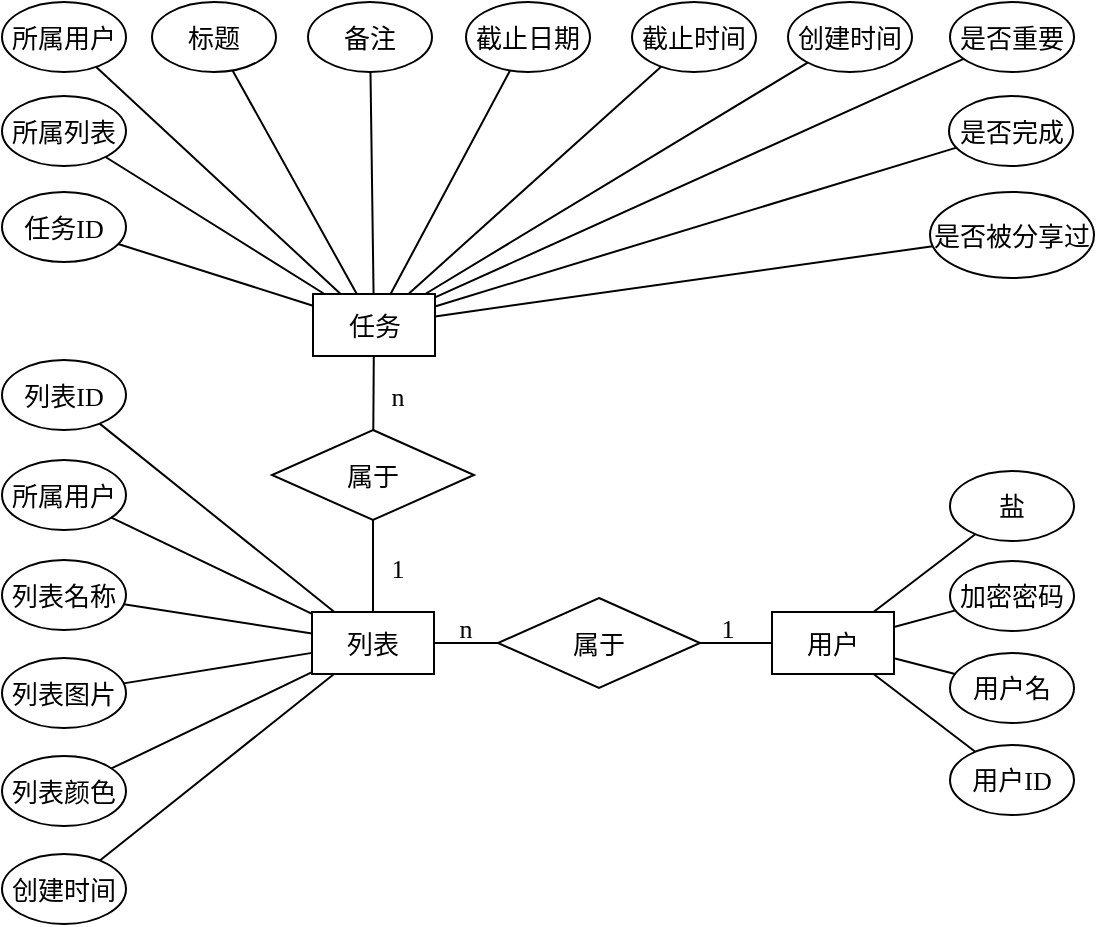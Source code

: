 <mxfile version="17.5.0" type="device"><diagram id="rFraOQ9Nu_gde97Czt9_" name="Page-1"><mxGraphModel dx="824" dy="562" grid="0" gridSize="10" guides="1" tooltips="1" connect="1" arrows="1" fold="1" page="1" pageScale="1" pageWidth="827" pageHeight="1169" background="none" math="0" shadow="0"><root><mxCell id="0"/><mxCell id="1" parent="0"/><mxCell id="qDR4f87jvEjbznJPId6l-53" value="n" style="text;html=1;strokeColor=none;fillColor=none;align=center;verticalAlign=middle;whiteSpace=wrap;rounded=0;fontSize=13;fontFamily=Times New Roman;" parent="1" vertex="1"><mxGeometry x="354" y="360" width="60" height="30" as="geometry"/></mxCell><mxCell id="qDR4f87jvEjbznJPId6l-54" value="列表" style="rounded=0;whiteSpace=wrap;html=1;fontSize=13;fontFamily=宋体;" parent="1" vertex="1"><mxGeometry x="307" y="367" width="61" height="31" as="geometry"/></mxCell><mxCell id="qDR4f87jvEjbznJPId6l-55" value="列表ID" style="ellipse;whiteSpace=wrap;html=1;fontSize=13;fontFamily=宋体;" parent="1" vertex="1"><mxGeometry x="152" y="241" width="62" height="35" as="geometry"/></mxCell><mxCell id="qDR4f87jvEjbznJPId6l-56" value="列表名称" style="ellipse;whiteSpace=wrap;html=1;fontSize=13;fontFamily=宋体;" parent="1" vertex="1"><mxGeometry x="152" y="341" width="62" height="35" as="geometry"/></mxCell><mxCell id="qDR4f87jvEjbznJPId6l-57" value="用户" style="rounded=0;whiteSpace=wrap;html=1;fontSize=13;fontFamily=宋体;" parent="1" vertex="1"><mxGeometry x="537" y="367" width="61" height="31" as="geometry"/></mxCell><mxCell id="qDR4f87jvEjbznJPId6l-58" value="用户&lt;font face=&quot;Times New Roman&quot;&gt;ID&lt;/font&gt;" style="ellipse;whiteSpace=wrap;html=1;fontSize=13;fontFamily=宋体;" parent="1" vertex="1"><mxGeometry x="626" y="433.5" width="62" height="35" as="geometry"/></mxCell><mxCell id="qDR4f87jvEjbznJPId6l-59" value="用户名" style="ellipse;whiteSpace=wrap;html=1;fontSize=13;fontFamily=宋体;" parent="1" vertex="1"><mxGeometry x="626" y="387.5" width="62" height="35" as="geometry"/></mxCell><mxCell id="qDR4f87jvEjbznJPId6l-60" value="加密密码" style="ellipse;whiteSpace=wrap;html=1;fontSize=13;fontFamily=宋体;" parent="1" vertex="1"><mxGeometry x="626" y="341.5" width="62" height="35" as="geometry"/></mxCell><mxCell id="qDR4f87jvEjbznJPId6l-61" value="盐" style="ellipse;whiteSpace=wrap;html=1;fontSize=13;fontFamily=宋体;" parent="1" vertex="1"><mxGeometry x="626" y="296.5" width="62" height="35" as="geometry"/></mxCell><mxCell id="qDR4f87jvEjbznJPId6l-62" value="" style="endArrow=none;html=1;rounded=0;fontSize=13;fontFamily=宋体;" parent="1" source="qDR4f87jvEjbznJPId6l-58" target="qDR4f87jvEjbznJPId6l-57" edge="1"><mxGeometry width="50" height="50" relative="1" as="geometry"><mxPoint x="531" y="429" as="sourcePoint"/><mxPoint x="581" y="379" as="targetPoint"/></mxGeometry></mxCell><mxCell id="qDR4f87jvEjbznJPId6l-63" value="" style="endArrow=none;html=1;rounded=0;fontSize=13;fontFamily=宋体;" parent="1" source="qDR4f87jvEjbznJPId6l-59" target="qDR4f87jvEjbznJPId6l-57" edge="1"><mxGeometry width="50" height="50" relative="1" as="geometry"><mxPoint x="501.075" y="477.894" as="sourcePoint"/><mxPoint x="582.443" y="408" as="targetPoint"/></mxGeometry></mxCell><mxCell id="qDR4f87jvEjbznJPId6l-64" value="" style="endArrow=none;html=1;rounded=0;fontSize=13;fontFamily=宋体;" parent="1" source="qDR4f87jvEjbznJPId6l-60" target="qDR4f87jvEjbznJPId6l-57" edge="1"><mxGeometry width="50" height="50" relative="1" as="geometry"><mxPoint x="571.044" y="475.336" as="sourcePoint"/><mxPoint x="594.998" y="408" as="targetPoint"/></mxGeometry></mxCell><mxCell id="qDR4f87jvEjbznJPId6l-65" value="" style="endArrow=none;html=1;rounded=0;fontSize=13;fontFamily=宋体;" parent="1" source="qDR4f87jvEjbznJPId6l-61" target="qDR4f87jvEjbznJPId6l-57" edge="1"><mxGeometry width="50" height="50" relative="1" as="geometry"><mxPoint x="638.356" y="475.54" as="sourcePoint"/><mxPoint x="607.553" y="408" as="targetPoint"/></mxGeometry></mxCell><mxCell id="qDR4f87jvEjbznJPId6l-66" value="列表图片" style="ellipse;whiteSpace=wrap;html=1;fontSize=13;fontFamily=宋体;" parent="1" vertex="1"><mxGeometry x="152" y="390" width="62" height="35" as="geometry"/></mxCell><mxCell id="qDR4f87jvEjbznJPId6l-67" value="列表颜色" style="ellipse;whiteSpace=wrap;html=1;fontSize=13;fontFamily=宋体;" parent="1" vertex="1"><mxGeometry x="152" y="439" width="62" height="35" as="geometry"/></mxCell><mxCell id="qDR4f87jvEjbznJPId6l-68" value="创建时间" style="ellipse;whiteSpace=wrap;html=1;fontSize=13;fontFamily=宋体;" parent="1" vertex="1"><mxGeometry x="152" y="488" width="62" height="35" as="geometry"/></mxCell><mxCell id="qDR4f87jvEjbznJPId6l-69" value="所属用户" style="ellipse;whiteSpace=wrap;html=1;fontSize=13;fontFamily=宋体;" parent="1" vertex="1"><mxGeometry x="152" y="291" width="62" height="35" as="geometry"/></mxCell><mxCell id="qDR4f87jvEjbznJPId6l-70" value="" style="endArrow=none;html=1;rounded=0;fontSize=13;fontFamily=宋体;" parent="1" source="qDR4f87jvEjbznJPId6l-55" target="qDR4f87jvEjbznJPId6l-54" edge="1"><mxGeometry width="50" height="50" relative="1" as="geometry"><mxPoint x="502.498" y="503.054" as="sourcePoint"/><mxPoint x="586.822" y="433.0" as="targetPoint"/></mxGeometry></mxCell><mxCell id="qDR4f87jvEjbznJPId6l-71" value="" style="endArrow=none;html=1;rounded=0;fontSize=13;fontFamily=宋体;" parent="1" source="qDR4f87jvEjbznJPId6l-69" target="qDR4f87jvEjbznJPId6l-54" edge="1"><mxGeometry width="50" height="50" relative="1" as="geometry"><mxPoint x="356.102" y="183.096" as="sourcePoint"/><mxPoint x="480" y="291" as="targetPoint"/></mxGeometry></mxCell><mxCell id="qDR4f87jvEjbznJPId6l-72" value="" style="endArrow=none;html=1;rounded=0;fontSize=13;fontFamily=宋体;" parent="1" source="qDR4f87jvEjbznJPId6l-56" target="qDR4f87jvEjbznJPId6l-54" edge="1"><mxGeometry width="50" height="50" relative="1" as="geometry"><mxPoint x="361.432" y="206.421" as="sourcePoint"/><mxPoint x="472.576" y="285" as="targetPoint"/></mxGeometry></mxCell><mxCell id="qDR4f87jvEjbznJPId6l-73" value="" style="endArrow=none;html=1;rounded=0;fontSize=13;fontFamily=宋体;" parent="1" source="qDR4f87jvEjbznJPId6l-66" target="qDR4f87jvEjbznJPId6l-54" edge="1"><mxGeometry width="50" height="50" relative="1" as="geometry"><mxPoint x="368.251" y="274.295" as="sourcePoint"/><mxPoint x="464" y="294.223" as="targetPoint"/></mxGeometry></mxCell><mxCell id="qDR4f87jvEjbznJPId6l-74" value="" style="endArrow=none;html=1;rounded=0;fontSize=13;fontFamily=宋体;" parent="1" source="qDR4f87jvEjbznJPId6l-67" target="qDR4f87jvEjbznJPId6l-54" edge="1"><mxGeometry width="50" height="50" relative="1" as="geometry"><mxPoint x="369" y="314" as="sourcePoint"/><mxPoint x="464" y="303.834" as="targetPoint"/></mxGeometry></mxCell><mxCell id="qDR4f87jvEjbznJPId6l-75" value="" style="endArrow=none;html=1;rounded=0;fontSize=13;fontFamily=宋体;" parent="1" source="qDR4f87jvEjbznJPId6l-68" target="qDR4f87jvEjbznJPId6l-54" edge="1"><mxGeometry width="50" height="50" relative="1" as="geometry"><mxPoint x="363.776" y="355.982" as="sourcePoint"/><mxPoint x="464" y="313.445" as="targetPoint"/></mxGeometry></mxCell><mxCell id="qDR4f87jvEjbznJPId6l-76" value="任务" style="rounded=0;whiteSpace=wrap;html=1;fontSize=13;fontFamily=宋体;" parent="1" vertex="1"><mxGeometry x="307.5" y="208" width="61" height="31" as="geometry"/></mxCell><mxCell id="qDR4f87jvEjbznJPId6l-77" value="任务&lt;font face=&quot;Times New Roman&quot;&gt;ID&lt;/font&gt;" style="ellipse;whiteSpace=wrap;html=1;fontSize=13;fontFamily=宋体;" parent="1" vertex="1"><mxGeometry x="152" y="157" width="62" height="35" as="geometry"/></mxCell><mxCell id="qDR4f87jvEjbznJPId6l-78" value="所属列表" style="ellipse;whiteSpace=wrap;html=1;fontSize=13;fontFamily=宋体;" parent="1" vertex="1"><mxGeometry x="152" y="109" width="62" height="35" as="geometry"/></mxCell><mxCell id="qDR4f87jvEjbznJPId6l-79" value="所属用户" style="ellipse;whiteSpace=wrap;html=1;fontSize=13;fontFamily=宋体;" parent="1" vertex="1"><mxGeometry x="152" y="62" width="62" height="35" as="geometry"/></mxCell><mxCell id="qDR4f87jvEjbznJPId6l-80" value="标题" style="ellipse;whiteSpace=wrap;html=1;fontSize=13;fontFamily=宋体;" parent="1" vertex="1"><mxGeometry x="227" y="62" width="62" height="35" as="geometry"/></mxCell><mxCell id="qDR4f87jvEjbznJPId6l-81" value="备注" style="ellipse;whiteSpace=wrap;html=1;fontSize=13;fontFamily=宋体;" parent="1" vertex="1"><mxGeometry x="305" y="62" width="62" height="35" as="geometry"/></mxCell><mxCell id="qDR4f87jvEjbznJPId6l-82" value="截止日期" style="ellipse;whiteSpace=wrap;html=1;fontSize=13;fontFamily=宋体;" parent="1" vertex="1"><mxGeometry x="384" y="62" width="62" height="35" as="geometry"/></mxCell><mxCell id="qDR4f87jvEjbznJPId6l-83" value="截止时间" style="ellipse;whiteSpace=wrap;html=1;fontSize=13;fontFamily=宋体;" parent="1" vertex="1"><mxGeometry x="467" y="62" width="62" height="35" as="geometry"/></mxCell><mxCell id="qDR4f87jvEjbznJPId6l-84" value="创建时间" style="ellipse;whiteSpace=wrap;html=1;fontSize=13;fontFamily=宋体;" parent="1" vertex="1"><mxGeometry x="545" y="62" width="62" height="35" as="geometry"/></mxCell><mxCell id="qDR4f87jvEjbznJPId6l-85" value="是否重要" style="ellipse;whiteSpace=wrap;html=1;fontSize=13;fontFamily=宋体;" parent="1" vertex="1"><mxGeometry x="626" y="62" width="62" height="35" as="geometry"/></mxCell><mxCell id="qDR4f87jvEjbznJPId6l-86" value="是否完成" style="ellipse;whiteSpace=wrap;html=1;fontSize=13;fontFamily=宋体;" parent="1" vertex="1"><mxGeometry x="625.5" y="109" width="62" height="35" as="geometry"/></mxCell><mxCell id="qDR4f87jvEjbznJPId6l-87" value="是否被分享过" style="ellipse;whiteSpace=wrap;html=1;fontSize=13;fontFamily=宋体;" parent="1" vertex="1"><mxGeometry x="616" y="157" width="82" height="43" as="geometry"/></mxCell><mxCell id="qDR4f87jvEjbznJPId6l-88" value="" style="endArrow=none;html=1;rounded=0;fontSize=13;fontFamily=宋体;" parent="1" source="qDR4f87jvEjbznJPId6l-76" target="qDR4f87jvEjbznJPId6l-78" edge="1"><mxGeometry width="50" height="50" relative="1" as="geometry"><mxPoint x="99.269" y="192.84" as="sourcePoint"/><mxPoint x="216.688" y="287.0" as="targetPoint"/></mxGeometry></mxCell><mxCell id="qDR4f87jvEjbznJPId6l-89" value="" style="endArrow=none;html=1;rounded=0;fontSize=13;fontFamily=宋体;" parent="1" source="qDR4f87jvEjbznJPId6l-77" target="qDR4f87jvEjbznJPId6l-76" edge="1"><mxGeometry width="50" height="50" relative="1" as="geometry"><mxPoint x="99.269" y="192.84" as="sourcePoint"/><mxPoint x="216.688" y="287.0" as="targetPoint"/></mxGeometry></mxCell><mxCell id="qDR4f87jvEjbznJPId6l-90" value="" style="endArrow=none;html=1;rounded=0;fontSize=13;fontFamily=宋体;" parent="1" source="qDR4f87jvEjbznJPId6l-76" target="qDR4f87jvEjbznJPId6l-79" edge="1"><mxGeometry width="50" height="50" relative="1" as="geometry"><mxPoint x="344.151" y="218" as="sourcePoint"/><mxPoint x="316.797" y="107.831" as="targetPoint"/></mxGeometry></mxCell><mxCell id="qDR4f87jvEjbznJPId6l-91" value="" style="endArrow=none;html=1;rounded=0;fontSize=13;fontFamily=宋体;" parent="1" source="qDR4f87jvEjbznJPId6l-76" target="qDR4f87jvEjbznJPId6l-80" edge="1"><mxGeometry width="50" height="50" relative="1" as="geometry"><mxPoint x="352.395" y="218" as="sourcePoint"/><mxPoint x="383.643" y="107.784" as="targetPoint"/></mxGeometry></mxCell><mxCell id="qDR4f87jvEjbznJPId6l-92" value="" style="endArrow=none;html=1;rounded=0;fontSize=13;fontFamily=宋体;" parent="1" source="qDR4f87jvEjbznJPId6l-76" target="qDR4f87jvEjbznJPId6l-81" edge="1"><mxGeometry width="50" height="50" relative="1" as="geometry"><mxPoint x="360.621" y="218" as="sourcePoint"/><mxPoint x="451.501" y="106.387" as="targetPoint"/></mxGeometry></mxCell><mxCell id="qDR4f87jvEjbznJPId6l-93" value="" style="endArrow=none;html=1;rounded=0;fontSize=13;fontFamily=宋体;" parent="1" source="qDR4f87jvEjbznJPId6l-76" target="qDR4f87jvEjbznJPId6l-82" edge="1"><mxGeometry width="50" height="50" relative="1" as="geometry"><mxPoint x="368.864" y="218" as="sourcePoint"/><mxPoint x="521.735" y="104.43" as="targetPoint"/></mxGeometry></mxCell><mxCell id="qDR4f87jvEjbznJPId6l-94" value="" style="endArrow=none;html=1;rounded=0;fontSize=13;fontFamily=宋体;" parent="1" source="qDR4f87jvEjbznJPId6l-76" target="qDR4f87jvEjbznJPId6l-83" edge="1"><mxGeometry width="50" height="50" relative="1" as="geometry"><mxPoint x="378.5" y="219.08" as="sourcePoint"/><mxPoint x="516.726" y="153.731" as="targetPoint"/></mxGeometry></mxCell><mxCell id="qDR4f87jvEjbznJPId6l-95" value="" style="endArrow=none;html=1;rounded=0;fontSize=13;fontFamily=宋体;" parent="1" source="qDR4f87jvEjbznJPId6l-76" target="qDR4f87jvEjbznJPId6l-84" edge="1"><mxGeometry width="50" height="50" relative="1" as="geometry"><mxPoint x="378.5" y="227.32" as="sourcePoint"/><mxPoint x="511.32" y="200.408" as="targetPoint"/></mxGeometry></mxCell><mxCell id="qDR4f87jvEjbznJPId6l-96" value="" style="endArrow=none;html=1;rounded=0;fontSize=13;fontFamily=宋体;" parent="1" source="qDR4f87jvEjbznJPId6l-76" target="qDR4f87jvEjbznJPId6l-85" edge="1"><mxGeometry width="50" height="50" relative="1" as="geometry"><mxPoint x="378.5" y="235.749" as="sourcePoint"/><mxPoint x="509.719" y="245.423" as="targetPoint"/></mxGeometry></mxCell><mxCell id="qDR4f87jvEjbznJPId6l-97" value="" style="endArrow=none;html=1;rounded=0;fontSize=13;fontFamily=宋体;" parent="1" source="qDR4f87jvEjbznJPId6l-76" target="qDR4f87jvEjbznJPId6l-86" edge="1"><mxGeometry width="50" height="50" relative="1" as="geometry"><mxPoint x="378.5" y="243.646" as="sourcePoint"/><mxPoint x="513.764" y="288.643" as="targetPoint"/></mxGeometry></mxCell><mxCell id="qDR4f87jvEjbznJPId6l-98" value="" style="endArrow=none;html=1;rounded=0;fontSize=13;fontFamily=宋体;" parent="1" source="qDR4f87jvEjbznJPId6l-76" target="qDR4f87jvEjbznJPId6l-87" edge="1"><mxGeometry width="50" height="50" relative="1" as="geometry"><mxPoint x="374.155" y="249" as="sourcePoint"/><mxPoint x="519.049" y="334.866" as="targetPoint"/></mxGeometry></mxCell><mxCell id="qDR4f87jvEjbznJPId6l-99" value="属于" style="rhombus;whiteSpace=wrap;html=1;fontSize=13;fontFamily=宋体;" parent="1" vertex="1"><mxGeometry x="400" y="360" width="101" height="45" as="geometry"/></mxCell><mxCell id="qDR4f87jvEjbznJPId6l-100" value="" style="endArrow=none;html=1;rounded=0;fontSize=13;fontFamily=宋体;" parent="1" source="qDR4f87jvEjbznJPId6l-99" target="qDR4f87jvEjbznJPId6l-57" edge="1"><mxGeometry width="50" height="50" relative="1" as="geometry"><mxPoint x="476" y="382.5" as="sourcePoint"/><mxPoint x="532" y="311" as="targetPoint"/></mxGeometry></mxCell><mxCell id="qDR4f87jvEjbznJPId6l-101" value="" style="endArrow=none;html=1;rounded=0;startArrow=none;fontSize=13;fontFamily=宋体;" parent="1" source="qDR4f87jvEjbznJPId6l-54" target="qDR4f87jvEjbznJPId6l-99" edge="1"><mxGeometry width="50" height="50" relative="1" as="geometry"><mxPoint x="399" y="391" as="sourcePoint"/><mxPoint x="493" y="382" as="targetPoint"/></mxGeometry></mxCell><mxCell id="qDR4f87jvEjbznJPId6l-102" value="1" style="text;html=1;strokeColor=none;fillColor=none;align=center;verticalAlign=middle;whiteSpace=wrap;rounded=0;fontSize=13;fontFamily=Times New Roman;" parent="1" vertex="1"><mxGeometry x="485" y="360" width="60" height="30" as="geometry"/></mxCell><mxCell id="qDR4f87jvEjbznJPId6l-103" value="属于" style="rhombus;whiteSpace=wrap;html=1;fontSize=13;fontFamily=宋体;" parent="1" vertex="1"><mxGeometry x="287" y="276" width="101" height="45" as="geometry"/></mxCell><mxCell id="qDR4f87jvEjbznJPId6l-104" value="" style="endArrow=none;html=1;rounded=0;fontSize=13;fontFamily=宋体;" parent="1" source="qDR4f87jvEjbznJPId6l-103" target="qDR4f87jvEjbznJPId6l-76" edge="1"><mxGeometry width="50" height="50" relative="1" as="geometry"><mxPoint x="523" y="282" as="sourcePoint"/><mxPoint x="573" y="232" as="targetPoint"/></mxGeometry></mxCell><mxCell id="qDR4f87jvEjbznJPId6l-105" value="" style="endArrow=none;html=1;rounded=0;fontSize=13;fontFamily=宋体;" parent="1" source="qDR4f87jvEjbznJPId6l-103" target="qDR4f87jvEjbznJPId6l-54" edge="1"><mxGeometry width="50" height="50" relative="1" as="geometry"><mxPoint x="347.632" y="296.059" as="sourcePoint"/><mxPoint x="347.909" y="249" as="targetPoint"/></mxGeometry></mxCell><mxCell id="qDR4f87jvEjbznJPId6l-106" value="n" style="text;html=1;strokeColor=none;fillColor=none;align=center;verticalAlign=middle;whiteSpace=wrap;rounded=0;fontSize=13;fontFamily=Times New Roman;" parent="1" vertex="1"><mxGeometry x="320" y="243.5" width="60" height="30" as="geometry"/></mxCell><mxCell id="qDR4f87jvEjbznJPId6l-107" value="1" style="text;html=1;strokeColor=none;fillColor=none;align=center;verticalAlign=middle;whiteSpace=wrap;rounded=0;fontSize=13;fontFamily=Times New Roman;" parent="1" vertex="1"><mxGeometry x="320" y="330" width="60" height="30" as="geometry"/></mxCell></root></mxGraphModel></diagram></mxfile>